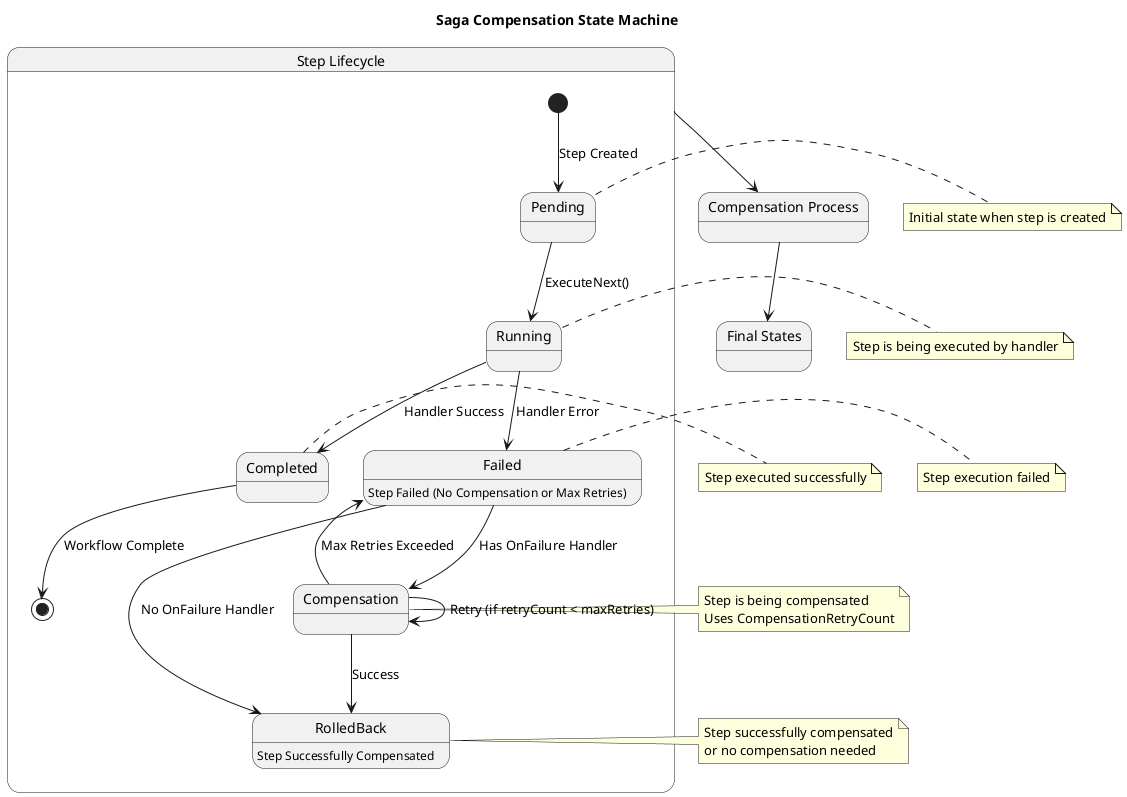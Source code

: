 @startuml Saga Compensation States

title Saga Compensation State Machine

state "Step Lifecycle" as lifecycle {
    [*] --> Pending : Step Created

    Pending --> Running : ExecuteNext()
    Running --> Completed : Handler Success
    Running --> Failed : Handler Error

    Completed --> [*] : Workflow Complete
    Failed --> Compensation : Has OnFailure Handler
    Failed --> RolledBack : No OnFailure Handler
}

state "Compensation Process" as compensation {
    Compensation --> Compensation : Retry (if retryCount < maxRetries)
    Compensation --> RolledBack : Success
    Compensation --> Failed : Max Retries Exceeded
}

state "Final States" as final {
    RolledBack : Step Successfully Compensated
    Failed : Step Failed (No Compensation or Max Retries)
}

lifecycle --> compensation
compensation --> final

note right of Pending
  Initial state when step is created
end note

note right of Running
  Step is being executed by handler
end note

note right of Completed
  Step executed successfully
end note

note right of Failed
  Step execution failed
end note

note right of Compensation
  Step is being compensated
  Uses CompensationRetryCount
end note

note right of RolledBack
  Step successfully compensated
  or no compensation needed
end note

@enduml
